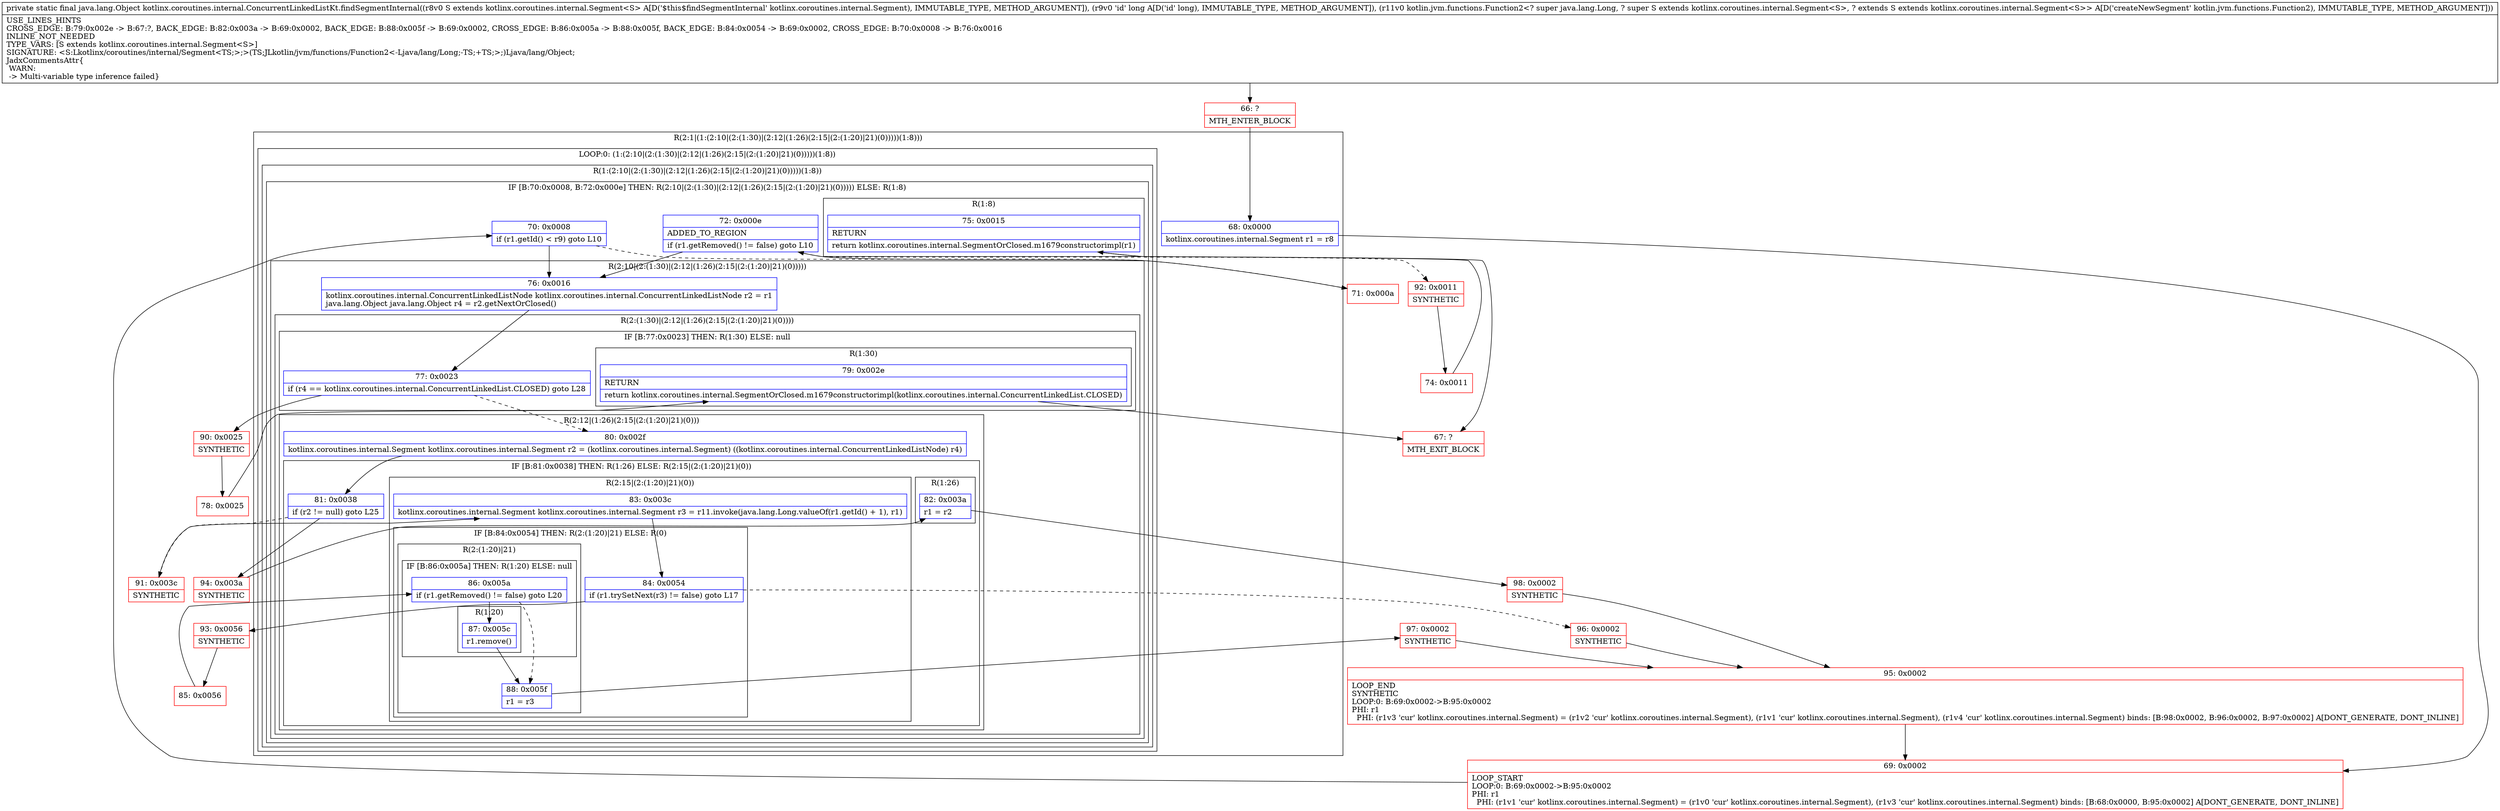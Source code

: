 digraph "CFG forkotlinx.coroutines.internal.ConcurrentLinkedListKt.findSegmentInternal(Lkotlinx\/coroutines\/internal\/Segment;JLkotlin\/jvm\/functions\/Function2;)Ljava\/lang\/Object;" {
subgraph cluster_Region_803105017 {
label = "R(2:1|(1:(2:10|(2:(1:30)|(2:12|(1:26)(2:15|(2:(1:20)|21)(0)))))(1:8)))";
node [shape=record,color=blue];
Node_68 [shape=record,label="{68\:\ 0x0000|kotlinx.coroutines.internal.Segment r1 = r8\l}"];
subgraph cluster_LoopRegion_1737885541 {
label = "LOOP:0: (1:(2:10|(2:(1:30)|(2:12|(1:26)(2:15|(2:(1:20)|21)(0)))))(1:8))";
node [shape=record,color=blue];
subgraph cluster_Region_1782934984 {
label = "R(1:(2:10|(2:(1:30)|(2:12|(1:26)(2:15|(2:(1:20)|21)(0)))))(1:8))";
node [shape=record,color=blue];
subgraph cluster_IfRegion_624351485 {
label = "IF [B:70:0x0008, B:72:0x000e] THEN: R(2:10|(2:(1:30)|(2:12|(1:26)(2:15|(2:(1:20)|21)(0))))) ELSE: R(1:8)";
node [shape=record,color=blue];
Node_70 [shape=record,label="{70\:\ 0x0008|if (r1.getId() \< r9) goto L10\l}"];
Node_72 [shape=record,label="{72\:\ 0x000e|ADDED_TO_REGION\l|if (r1.getRemoved() != false) goto L10\l}"];
subgraph cluster_Region_2037638402 {
label = "R(2:10|(2:(1:30)|(2:12|(1:26)(2:15|(2:(1:20)|21)(0)))))";
node [shape=record,color=blue];
Node_76 [shape=record,label="{76\:\ 0x0016|kotlinx.coroutines.internal.ConcurrentLinkedListNode kotlinx.coroutines.internal.ConcurrentLinkedListNode r2 = r1\ljava.lang.Object java.lang.Object r4 = r2.getNextOrClosed()\l}"];
subgraph cluster_Region_1654773821 {
label = "R(2:(1:30)|(2:12|(1:26)(2:15|(2:(1:20)|21)(0))))";
node [shape=record,color=blue];
subgraph cluster_IfRegion_997269732 {
label = "IF [B:77:0x0023] THEN: R(1:30) ELSE: null";
node [shape=record,color=blue];
Node_77 [shape=record,label="{77\:\ 0x0023|if (r4 == kotlinx.coroutines.internal.ConcurrentLinkedList.CLOSED) goto L28\l}"];
subgraph cluster_Region_1466674569 {
label = "R(1:30)";
node [shape=record,color=blue];
Node_79 [shape=record,label="{79\:\ 0x002e|RETURN\l|return kotlinx.coroutines.internal.SegmentOrClosed.m1679constructorimpl(kotlinx.coroutines.internal.ConcurrentLinkedList.CLOSED)\l}"];
}
}
subgraph cluster_Region_434356422 {
label = "R(2:12|(1:26)(2:15|(2:(1:20)|21)(0)))";
node [shape=record,color=blue];
Node_80 [shape=record,label="{80\:\ 0x002f|kotlinx.coroutines.internal.Segment kotlinx.coroutines.internal.Segment r2 = (kotlinx.coroutines.internal.Segment) ((kotlinx.coroutines.internal.ConcurrentLinkedListNode) r4)\l}"];
subgraph cluster_IfRegion_812841550 {
label = "IF [B:81:0x0038] THEN: R(1:26) ELSE: R(2:15|(2:(1:20)|21)(0))";
node [shape=record,color=blue];
Node_81 [shape=record,label="{81\:\ 0x0038|if (r2 != null) goto L25\l}"];
subgraph cluster_Region_1711008187 {
label = "R(1:26)";
node [shape=record,color=blue];
Node_82 [shape=record,label="{82\:\ 0x003a|r1 = r2\l}"];
}
subgraph cluster_Region_1132428710 {
label = "R(2:15|(2:(1:20)|21)(0))";
node [shape=record,color=blue];
Node_83 [shape=record,label="{83\:\ 0x003c|kotlinx.coroutines.internal.Segment kotlinx.coroutines.internal.Segment r3 = r11.invoke(java.lang.Long.valueOf(r1.getId() + 1), r1)\l}"];
subgraph cluster_IfRegion_1362019443 {
label = "IF [B:84:0x0054] THEN: R(2:(1:20)|21) ELSE: R(0)";
node [shape=record,color=blue];
Node_84 [shape=record,label="{84\:\ 0x0054|if (r1.trySetNext(r3) != false) goto L17\l}"];
subgraph cluster_Region_533836360 {
label = "R(2:(1:20)|21)";
node [shape=record,color=blue];
subgraph cluster_IfRegion_1112280987 {
label = "IF [B:86:0x005a] THEN: R(1:20) ELSE: null";
node [shape=record,color=blue];
Node_86 [shape=record,label="{86\:\ 0x005a|if (r1.getRemoved() != false) goto L20\l}"];
subgraph cluster_Region_611432741 {
label = "R(1:20)";
node [shape=record,color=blue];
Node_87 [shape=record,label="{87\:\ 0x005c|r1.remove()\l}"];
}
}
Node_88 [shape=record,label="{88\:\ 0x005f|r1 = r3\l}"];
}
subgraph cluster_Region_1127726 {
label = "R(0)";
node [shape=record,color=blue];
}
}
}
}
}
}
}
subgraph cluster_Region_475755072 {
label = "R(1:8)";
node [shape=record,color=blue];
Node_75 [shape=record,label="{75\:\ 0x0015|RETURN\l|return kotlinx.coroutines.internal.SegmentOrClosed.m1679constructorimpl(r1)\l}"];
}
}
}
}
}
Node_66 [shape=record,color=red,label="{66\:\ ?|MTH_ENTER_BLOCK\l}"];
Node_69 [shape=record,color=red,label="{69\:\ 0x0002|LOOP_START\lLOOP:0: B:69:0x0002\-\>B:95:0x0002\lPHI: r1 \l  PHI: (r1v1 'cur' kotlinx.coroutines.internal.Segment) = (r1v0 'cur' kotlinx.coroutines.internal.Segment), (r1v3 'cur' kotlinx.coroutines.internal.Segment) binds: [B:68:0x0000, B:95:0x0002] A[DONT_GENERATE, DONT_INLINE]\l}"];
Node_71 [shape=record,color=red,label="{71\:\ 0x000a}"];
Node_92 [shape=record,color=red,label="{92\:\ 0x0011|SYNTHETIC\l}"];
Node_74 [shape=record,color=red,label="{74\:\ 0x0011}"];
Node_67 [shape=record,color=red,label="{67\:\ ?|MTH_EXIT_BLOCK\l}"];
Node_91 [shape=record,color=red,label="{91\:\ 0x003c|SYNTHETIC\l}"];
Node_93 [shape=record,color=red,label="{93\:\ 0x0056|SYNTHETIC\l}"];
Node_85 [shape=record,color=red,label="{85\:\ 0x0056}"];
Node_97 [shape=record,color=red,label="{97\:\ 0x0002|SYNTHETIC\l}"];
Node_95 [shape=record,color=red,label="{95\:\ 0x0002|LOOP_END\lSYNTHETIC\lLOOP:0: B:69:0x0002\-\>B:95:0x0002\lPHI: r1 \l  PHI: (r1v3 'cur' kotlinx.coroutines.internal.Segment) = (r1v2 'cur' kotlinx.coroutines.internal.Segment), (r1v1 'cur' kotlinx.coroutines.internal.Segment), (r1v4 'cur' kotlinx.coroutines.internal.Segment) binds: [B:98:0x0002, B:96:0x0002, B:97:0x0002] A[DONT_GENERATE, DONT_INLINE]\l}"];
Node_96 [shape=record,color=red,label="{96\:\ 0x0002|SYNTHETIC\l}"];
Node_94 [shape=record,color=red,label="{94\:\ 0x003a|SYNTHETIC\l}"];
Node_98 [shape=record,color=red,label="{98\:\ 0x0002|SYNTHETIC\l}"];
Node_90 [shape=record,color=red,label="{90\:\ 0x0025|SYNTHETIC\l}"];
Node_78 [shape=record,color=red,label="{78\:\ 0x0025}"];
MethodNode[shape=record,label="{private static final java.lang.Object kotlinx.coroutines.internal.ConcurrentLinkedListKt.findSegmentInternal((r8v0 S extends kotlinx.coroutines.internal.Segment\<S\> A[D('$this$findSegmentInternal' kotlinx.coroutines.internal.Segment), IMMUTABLE_TYPE, METHOD_ARGUMENT]), (r9v0 'id' long A[D('id' long), IMMUTABLE_TYPE, METHOD_ARGUMENT]), (r11v0 kotlin.jvm.functions.Function2\<? super java.lang.Long, ? super S extends kotlinx.coroutines.internal.Segment\<S\>, ? extends S extends kotlinx.coroutines.internal.Segment\<S\>\> A[D('createNewSegment' kotlin.jvm.functions.Function2), IMMUTABLE_TYPE, METHOD_ARGUMENT]))  | USE_LINES_HINTS\lCROSS_EDGE: B:79:0x002e \-\> B:67:?, BACK_EDGE: B:82:0x003a \-\> B:69:0x0002, BACK_EDGE: B:88:0x005f \-\> B:69:0x0002, CROSS_EDGE: B:86:0x005a \-\> B:88:0x005f, BACK_EDGE: B:84:0x0054 \-\> B:69:0x0002, CROSS_EDGE: B:70:0x0008 \-\> B:76:0x0016\lINLINE_NOT_NEEDED\lTYPE_VARS: [S extends kotlinx.coroutines.internal.Segment\<S\>]\lSIGNATURE: \<S:Lkotlinx\/coroutines\/internal\/Segment\<TS;\>;\>(TS;JLkotlin\/jvm\/functions\/Function2\<\-Ljava\/lang\/Long;\-TS;+TS;\>;)Ljava\/lang\/Object;\lJadxCommentsAttr\{\l WARN: \l \-\> Multi\-variable type inference failed\}\l}"];
MethodNode -> Node_66;Node_68 -> Node_69;
Node_70 -> Node_71[style=dashed];
Node_70 -> Node_76;
Node_72 -> Node_76;
Node_72 -> Node_92[style=dashed];
Node_76 -> Node_77;
Node_77 -> Node_80[style=dashed];
Node_77 -> Node_90;
Node_79 -> Node_67;
Node_80 -> Node_81;
Node_81 -> Node_91[style=dashed];
Node_81 -> Node_94;
Node_82 -> Node_98;
Node_83 -> Node_84;
Node_84 -> Node_93;
Node_84 -> Node_96[style=dashed];
Node_86 -> Node_87;
Node_86 -> Node_88[style=dashed];
Node_87 -> Node_88;
Node_88 -> Node_97;
Node_75 -> Node_67;
Node_66 -> Node_68;
Node_69 -> Node_70;
Node_71 -> Node_72;
Node_92 -> Node_74;
Node_74 -> Node_75;
Node_91 -> Node_83;
Node_93 -> Node_85;
Node_85 -> Node_86;
Node_97 -> Node_95;
Node_95 -> Node_69;
Node_96 -> Node_95;
Node_94 -> Node_82;
Node_98 -> Node_95;
Node_90 -> Node_78;
Node_78 -> Node_79;
}

